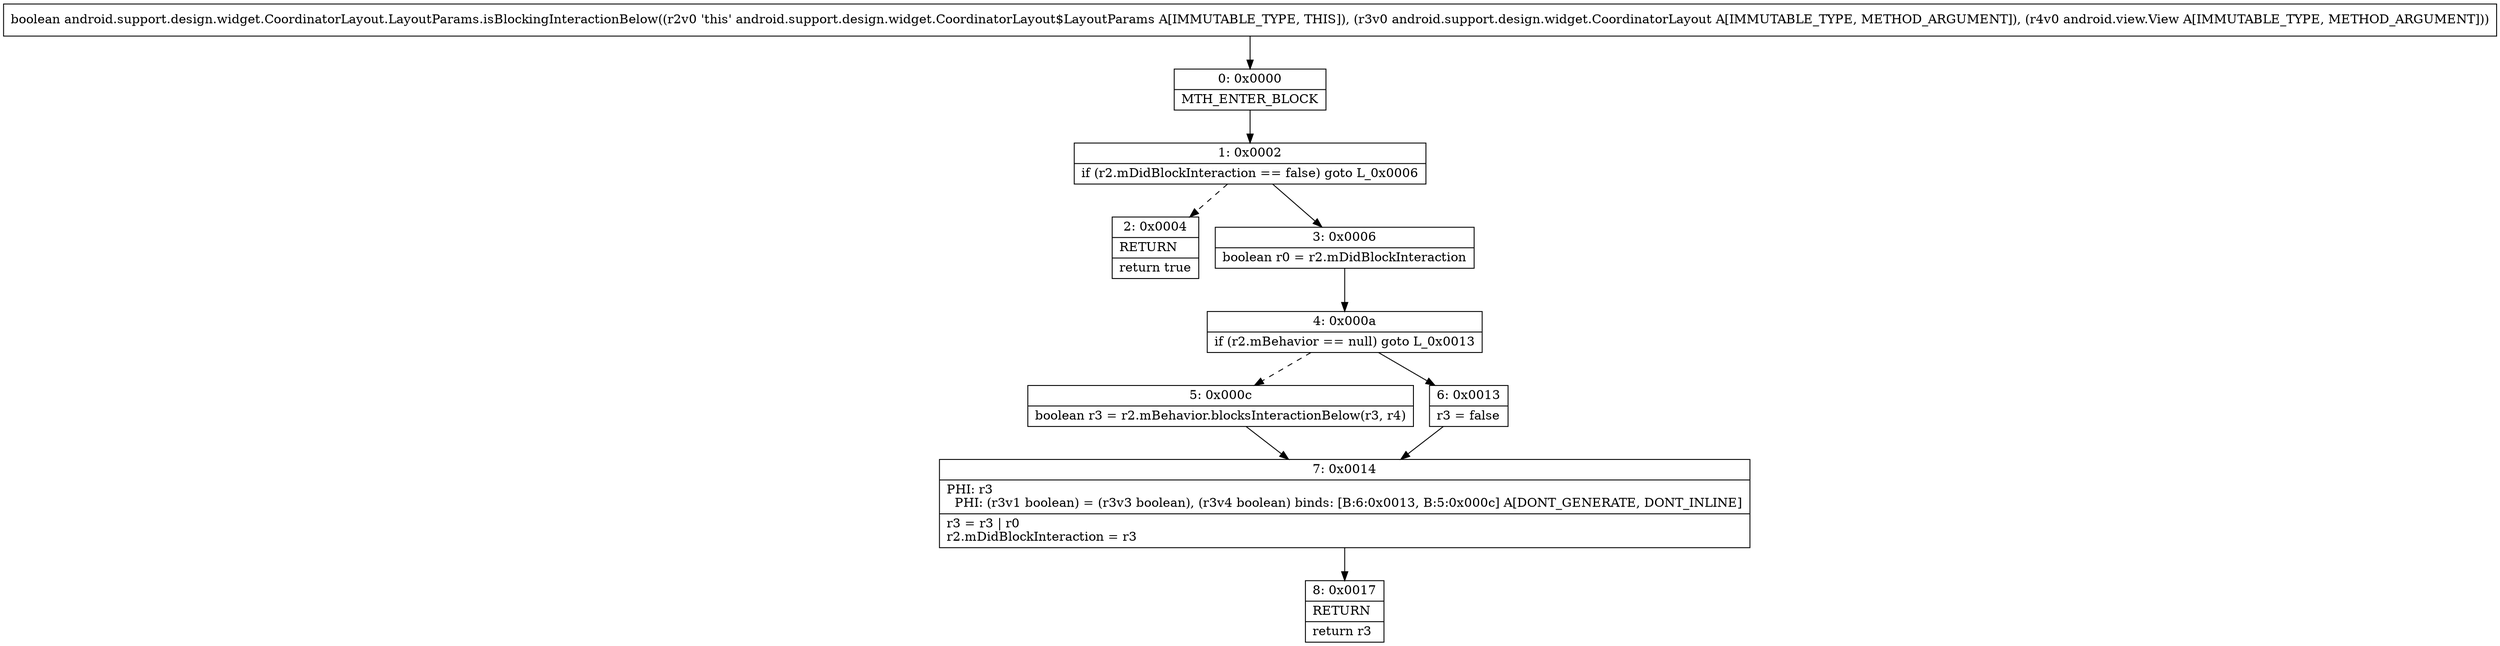 digraph "CFG forandroid.support.design.widget.CoordinatorLayout.LayoutParams.isBlockingInteractionBelow(Landroid\/support\/design\/widget\/CoordinatorLayout;Landroid\/view\/View;)Z" {
Node_0 [shape=record,label="{0\:\ 0x0000|MTH_ENTER_BLOCK\l}"];
Node_1 [shape=record,label="{1\:\ 0x0002|if (r2.mDidBlockInteraction == false) goto L_0x0006\l}"];
Node_2 [shape=record,label="{2\:\ 0x0004|RETURN\l|return true\l}"];
Node_3 [shape=record,label="{3\:\ 0x0006|boolean r0 = r2.mDidBlockInteraction\l}"];
Node_4 [shape=record,label="{4\:\ 0x000a|if (r2.mBehavior == null) goto L_0x0013\l}"];
Node_5 [shape=record,label="{5\:\ 0x000c|boolean r3 = r2.mBehavior.blocksInteractionBelow(r3, r4)\l}"];
Node_6 [shape=record,label="{6\:\ 0x0013|r3 = false\l}"];
Node_7 [shape=record,label="{7\:\ 0x0014|PHI: r3 \l  PHI: (r3v1 boolean) = (r3v3 boolean), (r3v4 boolean) binds: [B:6:0x0013, B:5:0x000c] A[DONT_GENERATE, DONT_INLINE]\l|r3 = r3 \| r0\lr2.mDidBlockInteraction = r3\l}"];
Node_8 [shape=record,label="{8\:\ 0x0017|RETURN\l|return r3\l}"];
MethodNode[shape=record,label="{boolean android.support.design.widget.CoordinatorLayout.LayoutParams.isBlockingInteractionBelow((r2v0 'this' android.support.design.widget.CoordinatorLayout$LayoutParams A[IMMUTABLE_TYPE, THIS]), (r3v0 android.support.design.widget.CoordinatorLayout A[IMMUTABLE_TYPE, METHOD_ARGUMENT]), (r4v0 android.view.View A[IMMUTABLE_TYPE, METHOD_ARGUMENT])) }"];
MethodNode -> Node_0;
Node_0 -> Node_1;
Node_1 -> Node_2[style=dashed];
Node_1 -> Node_3;
Node_3 -> Node_4;
Node_4 -> Node_5[style=dashed];
Node_4 -> Node_6;
Node_5 -> Node_7;
Node_6 -> Node_7;
Node_7 -> Node_8;
}

